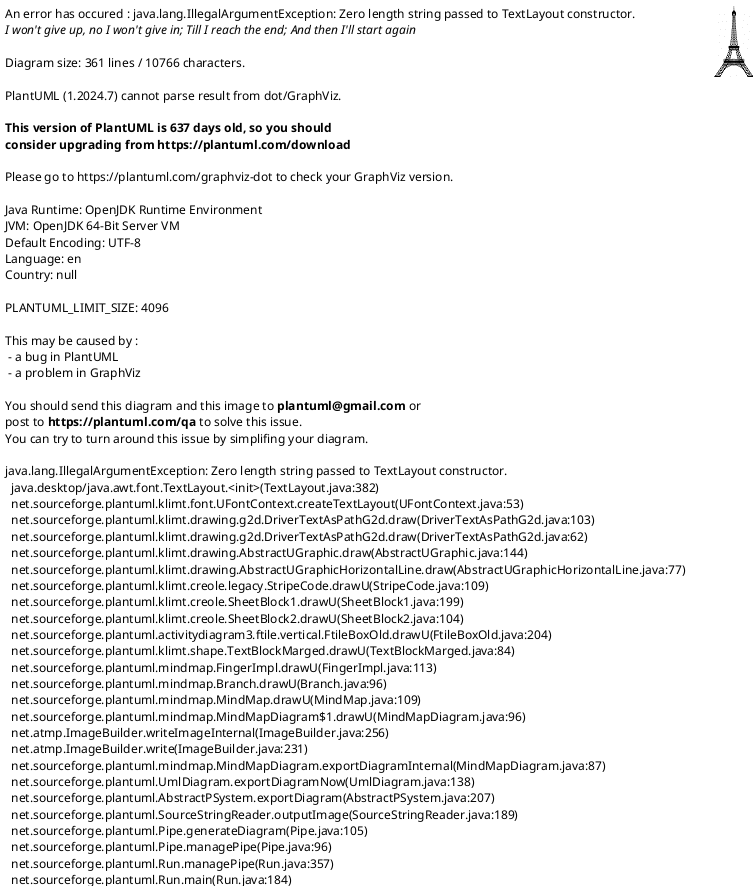 @startmindmap
scale max 850 width
'!include ../../custom.conf
*[#darkcyan]:[[https://docs.substrate.io/tutorials/get-started/permissioned-network/ Authorize specific nodes]] [[#总览 返回]]
<code>

using the node authorization pallet

The node-authorization pallet is a prebuilt FRAME pallet
that enables you to manage a configurable set of nodes
for a network. Each node is identified by a PeerId.

Each PeerId is owned by one and only one AccountId
that claims the node.
</code>;
**[#mediumorchid]:Why permissioned network
<code>

In Add trusted nodes, you saw how to build a simple
network with a known set of validator nodes. That tutorial
illustrated a simplified version of a permissioned network.

In a permissioned network, only authorized nodes are allowed
to perform specific network activities. For example, you might
grant some nodes the permission to validate blocks and other
nodes the permission to propagate transactions.

A blockchain with nodes that are granted specific permissions
is different from a public or permissionless blockchain.
In a permissionless blockchain, anyone can join the network
by running the node software on suitable hardware. In general,
a permissionless blockchain offers greater decentralization of
the network. However, there are use cases where creating a
permissioned blockchain might be appropriate.

For example,a permissioned blockchain would be suitable for
the following types of projects:

1. For a private or consortium network
such as a private enterprise or a non-profit organization.
2. In highly-regulated data environments
such as healthcare, finance, or business-to-business ledgers.
3. For testing of a pre-public blockchain network at scale.
</code>;
** Node authorization and ownership
***:There are two ways you can authorize a node to join the network:
<code>

1. By adding the PeerId to the list of predefined nodes.
You must be approved by the governance or sudo pallet
in the network to do this.

2. By asking for a paired peer connection from a specific node.
This node can either be a predefined node PeerId or a normal one.
</code>;
***:any user can claim to be the owner of a PeerId
<code>

To protect against false claims, you should claim
the node before you start the node.

After you start the node, its PeerID is visible to
the network and anyone could subsequently claim it.
</code>;
***:As the owner of a node
<code>

you can add and remove connections for your node.

For example, you can manipulate the connection
between a predefined node and your node or
between your node and other non-predefined nodes.

You can't change the connections for predefined nodes.
They are always allowed to connect with each other.
</code>;
***:offchain worker
<code>
The node-authorization pallet uses an offchain worker
to configure its node connections.

Make sure to enable the offchain worker when you
start the node because it is disabled by default
for non-authority nodes.
</code>;
*** [[https://wiki.polkadot.network/docs/faq#networking Need to be familiar with peer-to-peer networking in Substrate]]
**:Tutorial objectives
<code>

1. Check out and compile the node template.
2. Add the node authorization pallet to the node template runtime.
3. Launch multiple nodes and authorize new nodes to join.
</code>;
**:Build the node template
<code>

cd substrate-node-template
git checkout latest
cargo build --release
</code>;
** [[https://docs.substrate.io/tutorials/get-started/permissioned-network/#add-the-node-authorization-pallet Add the node authorization pallet]]
***:Cargo.toml
<code>

the Cargo.toml file controls two important pieces of information:

1. The pallets to be imported as dependencies for the runtime,
including the location and version of the pallets to import.
2. The features in each pallet that should be enabled
when compiling the native Rust binary. By enabling the standard (std)
feature set from each pallet , you can compile the runtime to include
functions, types, and primitives that would otherwise be missing
when you build the WebAssembly binary.
</code>;
**** [[https://doc.rust-lang.org/cargo/guide/dependencies.html cargo dependencies]]
**** [[https://doc.rust-lang.org/cargo/reference/features.html cargo features]]
*** Add note-authorization dependencies
****:runtime/Cargo.toml->[depencies]
<code>

[dependencies]
pallet-node-authorization = {
    default-features = false,
    git = "https://github.com/paritytech/substrate.git",
    tag = "devhub/latest",
    version = "4.0.0-dev" }
<code>;
****:runtime/Cargo.toml->[features]
<code>

[features]
default = ['std']
std = [
 ...
 "pallet-node-authorization/std",    # add this line
 ...
]
</code>;
****:check new dependencies
<code>
cargo check -p node-template-runtime
</code>;
***:Add an administrative rule
<code>

To simulate governance in this tutorial, you can configure
the pallet to use the EnsureRoot privileged function that
can be called using the Sudo pallet .
</code>;
****:runtime/src/lib.rs
<code>

use frame_system::EnsureRoot；
</code>;
** Implement the Config trait for the pallet
***:About Pallet Config Trait
<code>

Every pallet has a Rust trait called Config.

The Config trait is used to identify the
parameters and types that the pallet needs.

Most of the pallet -specific code required to
add a pallet is implemented using the Config trait.

You can review what you to need to implement for
any pallet by referring to its Rust documentation
or the source code for the pallet.

For example, to see what you need to implement for
the Config trait in the node-authorization pallet,
you can refer to the Rust documentation for
pallet_node_authorization::Config.
</code>;
*** To implement the node-authorization pallet in your runtime
**** runtime/src/lib.rs
*****:Add the parameter_types
<code>

parameter_types! {
 pub const MaxWellKnownNodes: u32 = 8；
 pub const MaxPeerIdLength: u32 = 128；
}
</code>;
*****:Add the impl section
<code>

impl pallet_node_authorization::Config for Runtime {
 type Event = Event；
 type MaxWellKnownNodes = MaxWellKnownNodes；
 type MaxPeerIdLength = MaxPeerIdLength；
 type AddOrigin = EnsureRoot<AccountId>；
 type RemoveOrigin = EnsureRoot<AccountId>；
 type SwapOrigin = EnsureRoot<AccountId>; //
 type ResetOrigin = EnsureRoot<AccountId>; //
 type WeightInfo = (); //
}
</code>;
*****:Add the pallet to the construct_runtime macro
<code>

construct_runtime!(
pub enum Runtime where
   Block = Block,
   NodeBlock = opaque::Block,
   UncheckedExtrinsic = UncheckedExtrinsic
 {
   /* Add This Line */
   NodeAuthorization: pallet_node_authorization::{Pallet, Call, Storage, Event<T>, Config<T>},
 }
)；
</code>;
*****:Cargo check
<code>

cargo check -p node-template-runtime
</code>;
***:Add genesis storage for authorized nodes
<code>

Before you can launch the network to use node authorization,
some additional configuration is needed to handle the peer
identifiers and account identifiers .

For example, the PeerId is encoded in bs58 format,
so you need to add a new dependency for the bs58 library
in the node/Cargo.toml to decode the PeerId to get its bytes.

To keep things simple, the authorized nodes are associated
with predefined accounts.
</code>;
****:node/Cargo.toml
<code>

[dependencies]
bs58 = "0.4.0"
</code>;
**** node/src/chain_spec.rs
*****:Add genesis storage for nodes
<code>

// A struct wraps Vec<u8>, represents as our `PeerId`.
use sp_core::OpaquePeerId；
// The genesis config that serves for our pallet.
use node_template_runtime::NodeAuthorizationConfig；
</code>;
*****:Locate the testnet_genesis function
<code>

/// Configure initial storage state for FRAME modules.
fn testnet_genesis(
 wasm_binary: &[u8],
 initial_authorities: Vec<(AuraId, GrandpaId)>,
 root_key: AccountId,
 endowed_accounts: Vec<AccountId>,
 _enable_println: bool,
 ) -> GenesisConfig {
</code>;
*****:Within the GenesisConfig declaration
<code>

 node_authorization: NodeAuthorizationConfig {
   nodes: vec![
     (
       OpaquePeerId(bs58::decode("12D3KooWBmAwcd4PJNJvfV89HwE48nwkRmAgo8Vy3uQEyNNHBox2").into_vec().unwrap()),
       endowed_accounts[0].clone()
     ),
     (
       OpaquePeerId(bs58::decode("12D3KooWQYV9dGMFoRzNStwpXztXaBUjtPqi6aU76ZgUriHhKust").into_vec().unwrap()),
       endowed_accounts[1].clone()
     ),
   ],
 },
</code>;
***:Verify that the node compiles
<code>

cargo build --release
</code>;
** Launch the permissioned network
***:For the purposes of this tutorial
<code>

you are going to launch four nodes.

Three of the nodes are associated with predefined accounts
and all three of those nodes are allowed to author
and validate blocks.

The fourth node is a sub-node that is only authorized to
read data from a selected node with the approval of that node's owner.
</code>;
***:[[https://docs.substrate.io/tutorials/get-started/permissioned-network/#obtain-node-keys-and-peerids Obtain node keys and peerIDs]]
<code>
</code>;
***:[[https://docs.substrate.io/tutorials/get-started/permissioned-network/#start-the-first-node Start the first node]]
<code>

./target/release/node-template
--chain=local
--base-path /tmp/validator1
--alice
--node-key=c12b6d18942f5ee8528c8e2baf4e147b5c5c18710926ea492d09cbd9f6c9f82a
--port 30333
--ws-port 9944
</code>;
***:Start the second node
<code>

./target/release/node-template
--chain=local
--base-path /tmp/validator2
--bob
--node-key=6ce3be907dbcabf20a9a5a60a712b4256a54196000a8ed4050d352bc113f8c58
--port 30334
--ws-port 9945
</code>;
***:Add a third node to the list of well-known nodes
<code>

./target/release/node-template
--chain=local
--base-path /tmp/validator3
--name charlie
--node-key=3a9d5b35b9fb4c42aafadeca046f6bf56107bd2579687f069b42646684b94d9e
--port 30335
--ws-port=9946
--offchain-worker always
</code>;
***:[[https://docs.substrate.io/tutorials/get-started/permissioned-network/#authorize-access-for-the-third-node Authorize access for the third node]]
<code>

This tutorial uses the sudo pallet for governance.
Therefore, yu can use the sudo pallet to call the
add_well_known_node function provided by
node-authorization pallet to add the third node.
</code>;
***:[[https://docs.substrate.io/tutorials/get-started/permissioned-network/#add-a-sub-node Add a sub-node]]
<code>

The fourth node in this network is not as a well-known node.

1. This node is owned by the user dave,
2. but is a sub-node of the charlie node.

The sub-node can only access the network by
connecting to the node owned by charlie.

The parent node is responsible for any sub-node it authorizes to connect
and controls access if the sub-node needs to be removed or audited.

./target/release/node-template
--chain=local
--base-path /tmp/validator4
--name dave
--node-key=a99331ff4f0e0a0434a6263da0a5823ea3afcfffe590c9f3014e6cf620f2b19a
--port 30336
--ws-port 9947
--offchain-worker always
</code>;
@endmindmap